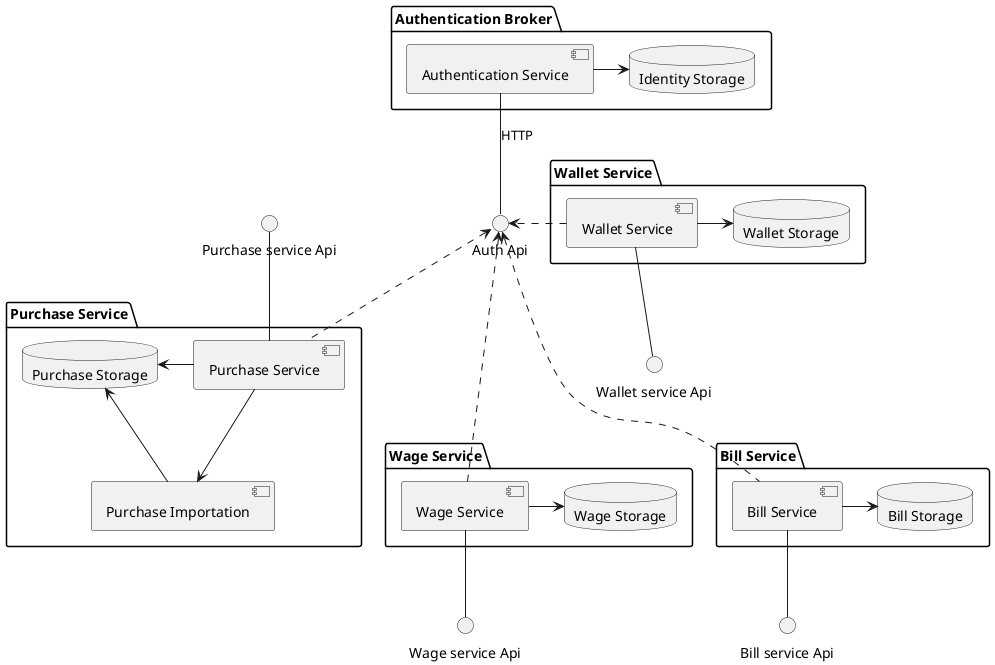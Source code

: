 @startuml

    skinparam monochrome true

    interface IAuth as "Auth Api"
    interface IWallet as "Wallet service Api"
    interface IWage as "Wage service Api"
    interface IBill as "Bill service Api"
    interface IPurchase as "Purchase service Api"

    package "Authentication Broker"{
        component authComp as "Authentication Service"
        database "Identity Storage"
        
        authComp -> (Identity Storage)
        authComp -- IAuth : HTTP
    }
    
    package "Wallet Service"{
        component walletSComp as "Wallet Service"
        database "Wallet Storage"
        walletSComp -> (Wallet Storage)
        walletSComp -- IWallet
    }

    package "Wage Service"{
        component wageSComp as "Wage Service"
        database "Wage Storage"    
        wageSComp-> (Wage Storage)
        wageSComp -- IWage
    }
    
    package "Bill Service" {
        component billSComp as "Bill Service"
        database "Bill Storage"
        billSComp -> (Bill Storage)
        billSComp -- IBill
    }

    package "Purchase Service"{
        component purchaseSComp as "Purchase Service"
        component purchaeImpSComp as "Purchase Importation"
        database "Purchase Storage"
        purchaseSComp -Down-> purchaeImpSComp
        purchaseSComp -left-> (Purchase Storage)
        purchaseSComp -up- IPurchase
        purchaeImpSComp ->(Purchase Storage)
    }

    
    'All Services uses the Authentication service
    walletSComp -Right..>IAuth
    wageSComp -Up..> IAuth
    billSComp -Up..> IAuth
    IAuth <.. purchaseSComp
    

@enduml